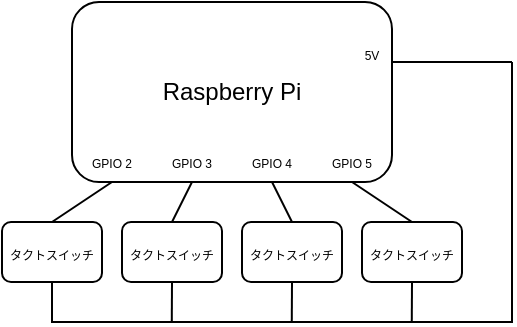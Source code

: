 <mxfile version="20.8.3" type="github" pages="2">
  <diagram id="VHPRk2_3d451nMIRL2ol" name="電気回路">
    <mxGraphModel dx="481" dy="340" grid="1" gridSize="10" guides="1" tooltips="1" connect="1" arrows="1" fold="1" page="1" pageScale="1" pageWidth="850" pageHeight="1100" math="0" shadow="0">
      <root>
        <mxCell id="0" />
        <mxCell id="1" parent="0" />
        <mxCell id="nGYnb3SqcxXHNx_VlGHe-1" value="Raspberry Pi" style="rounded=1;whiteSpace=wrap;html=1;" vertex="1" parent="1">
          <mxGeometry x="300" y="150" width="160" height="90" as="geometry" />
        </mxCell>
        <mxCell id="6Atb2rlf8WPxGSMtJDjQ-16" style="rounded=0;orthogonalLoop=1;jettySize=auto;html=1;exitX=0.5;exitY=1;exitDx=0;exitDy=0;fontSize=6;startArrow=none;startFill=0;endArrow=none;endFill=0;" edge="1" parent="1" source="nGYnb3SqcxXHNx_VlGHe-2">
          <mxGeometry relative="1" as="geometry">
            <mxPoint x="520" y="180" as="targetPoint" />
            <Array as="points">
              <mxPoint x="290" y="310" />
              <mxPoint x="520" y="310" />
            </Array>
          </mxGeometry>
        </mxCell>
        <mxCell id="nGYnb3SqcxXHNx_VlGHe-2" value="&lt;font style=&quot;font-size: 6px;&quot;&gt;タクトスイッチ&lt;/font&gt;" style="rounded=1;whiteSpace=wrap;html=1;" vertex="1" parent="1">
          <mxGeometry x="265" y="260" width="50" height="30" as="geometry" />
        </mxCell>
        <mxCell id="6Atb2rlf8WPxGSMtJDjQ-2" value="&lt;font style=&quot;font-size: 6px;&quot;&gt;GPIO 2&lt;br&gt;&lt;/font&gt;" style="text;html=1;strokeColor=none;fillColor=none;align=center;verticalAlign=middle;whiteSpace=wrap;rounded=0;fontSize=8;" vertex="1" parent="1">
          <mxGeometry x="300" y="220" width="40" height="20" as="geometry" />
        </mxCell>
        <mxCell id="6Atb2rlf8WPxGSMtJDjQ-3" value="&lt;font style=&quot;font-size: 6px;&quot;&gt;GPIO 3&lt;br&gt;&lt;/font&gt;" style="text;html=1;strokeColor=none;fillColor=none;align=center;verticalAlign=middle;whiteSpace=wrap;rounded=0;fontSize=8;" vertex="1" parent="1">
          <mxGeometry x="340" y="220" width="40" height="20" as="geometry" />
        </mxCell>
        <mxCell id="6Atb2rlf8WPxGSMtJDjQ-4" value="&lt;font style=&quot;font-size: 6px;&quot;&gt;GPIO 4&lt;br&gt;&lt;/font&gt;" style="text;html=1;strokeColor=none;fillColor=none;align=center;verticalAlign=middle;whiteSpace=wrap;rounded=0;fontSize=8;" vertex="1" parent="1">
          <mxGeometry x="380" y="220" width="40" height="20" as="geometry" />
        </mxCell>
        <mxCell id="6Atb2rlf8WPxGSMtJDjQ-5" value="&lt;font style=&quot;font-size: 6px;&quot;&gt;GPIO 5&lt;br&gt;&lt;/font&gt;" style="text;html=1;strokeColor=none;fillColor=none;align=center;verticalAlign=middle;whiteSpace=wrap;rounded=0;fontSize=8;" vertex="1" parent="1">
          <mxGeometry x="420" y="220" width="40" height="20" as="geometry" />
        </mxCell>
        <mxCell id="6Atb2rlf8WPxGSMtJDjQ-17" style="edgeStyle=none;rounded=0;orthogonalLoop=1;jettySize=auto;html=1;exitX=0.5;exitY=1;exitDx=0;exitDy=0;fontSize=6;startArrow=none;startFill=0;endArrow=none;endFill=0;" edge="1" parent="1" source="6Atb2rlf8WPxGSMtJDjQ-6">
          <mxGeometry relative="1" as="geometry">
            <mxPoint x="349.889" y="310" as="targetPoint" />
          </mxGeometry>
        </mxCell>
        <mxCell id="6Atb2rlf8WPxGSMtJDjQ-6" value="&lt;font style=&quot;font-size: 6px;&quot;&gt;タクトスイッチ&lt;/font&gt;" style="rounded=1;whiteSpace=wrap;html=1;" vertex="1" parent="1">
          <mxGeometry x="325" y="260" width="50" height="30" as="geometry" />
        </mxCell>
        <mxCell id="6Atb2rlf8WPxGSMtJDjQ-18" style="edgeStyle=none;rounded=0;orthogonalLoop=1;jettySize=auto;html=1;exitX=0.5;exitY=1;exitDx=0;exitDy=0;fontSize=6;startArrow=none;startFill=0;endArrow=none;endFill=0;" edge="1" parent="1" source="6Atb2rlf8WPxGSMtJDjQ-7">
          <mxGeometry relative="1" as="geometry">
            <mxPoint x="409.889" y="310" as="targetPoint" />
          </mxGeometry>
        </mxCell>
        <mxCell id="6Atb2rlf8WPxGSMtJDjQ-7" value="&lt;font style=&quot;font-size: 6px;&quot;&gt;タクトスイッチ&lt;/font&gt;" style="rounded=1;whiteSpace=wrap;html=1;" vertex="1" parent="1">
          <mxGeometry x="385" y="260" width="50" height="30" as="geometry" />
        </mxCell>
        <mxCell id="6Atb2rlf8WPxGSMtJDjQ-19" style="edgeStyle=none;rounded=0;orthogonalLoop=1;jettySize=auto;html=1;exitX=0.5;exitY=1;exitDx=0;exitDy=0;fontSize=6;startArrow=none;startFill=0;endArrow=none;endFill=0;" edge="1" parent="1" source="6Atb2rlf8WPxGSMtJDjQ-8">
          <mxGeometry relative="1" as="geometry">
            <mxPoint x="469.889" y="310" as="targetPoint" />
          </mxGeometry>
        </mxCell>
        <mxCell id="6Atb2rlf8WPxGSMtJDjQ-8" value="&lt;font style=&quot;font-size: 6px;&quot;&gt;タクトスイッチ&lt;/font&gt;" style="rounded=1;whiteSpace=wrap;html=1;" vertex="1" parent="1">
          <mxGeometry x="445" y="260" width="50" height="30" as="geometry" />
        </mxCell>
        <mxCell id="6Atb2rlf8WPxGSMtJDjQ-9" value="" style="endArrow=none;html=1;rounded=0;fontSize=6;entryX=0.5;entryY=1;entryDx=0;entryDy=0;exitX=0.5;exitY=0;exitDx=0;exitDy=0;" edge="1" parent="1" source="nGYnb3SqcxXHNx_VlGHe-2" target="6Atb2rlf8WPxGSMtJDjQ-2">
          <mxGeometry width="50" height="50" relative="1" as="geometry">
            <mxPoint x="370" y="270" as="sourcePoint" />
            <mxPoint x="420" y="220" as="targetPoint" />
          </mxGeometry>
        </mxCell>
        <mxCell id="6Atb2rlf8WPxGSMtJDjQ-10" value="" style="endArrow=none;html=1;rounded=0;fontSize=6;entryX=0.5;entryY=1;entryDx=0;entryDy=0;exitX=0.5;exitY=0;exitDx=0;exitDy=0;" edge="1" parent="1" source="6Atb2rlf8WPxGSMtJDjQ-6" target="6Atb2rlf8WPxGSMtJDjQ-3">
          <mxGeometry width="50" height="50" relative="1" as="geometry">
            <mxPoint x="300" y="270" as="sourcePoint" />
            <mxPoint x="330" y="250" as="targetPoint" />
          </mxGeometry>
        </mxCell>
        <mxCell id="6Atb2rlf8WPxGSMtJDjQ-11" value="" style="endArrow=none;html=1;rounded=0;fontSize=6;entryX=0.5;entryY=1;entryDx=0;entryDy=0;exitX=0.5;exitY=0;exitDx=0;exitDy=0;" edge="1" parent="1" source="6Atb2rlf8WPxGSMtJDjQ-7" target="6Atb2rlf8WPxGSMtJDjQ-4">
          <mxGeometry width="50" height="50" relative="1" as="geometry">
            <mxPoint x="360" y="270" as="sourcePoint" />
            <mxPoint x="370" y="250" as="targetPoint" />
          </mxGeometry>
        </mxCell>
        <mxCell id="6Atb2rlf8WPxGSMtJDjQ-12" value="" style="endArrow=none;html=1;rounded=0;fontSize=6;entryX=0.5;entryY=1;entryDx=0;entryDy=0;exitX=0.5;exitY=0;exitDx=0;exitDy=0;" edge="1" parent="1" source="6Atb2rlf8WPxGSMtJDjQ-8" target="6Atb2rlf8WPxGSMtJDjQ-5">
          <mxGeometry width="50" height="50" relative="1" as="geometry">
            <mxPoint x="420" y="270" as="sourcePoint" />
            <mxPoint x="410" y="250" as="targetPoint" />
          </mxGeometry>
        </mxCell>
        <mxCell id="6Atb2rlf8WPxGSMtJDjQ-13" value="5V" style="text;html=1;strokeColor=none;fillColor=none;align=center;verticalAlign=middle;whiteSpace=wrap;rounded=0;fontSize=6;" vertex="1" parent="1">
          <mxGeometry x="440" y="170" width="20" height="13.33" as="geometry" />
        </mxCell>
        <mxCell id="6Atb2rlf8WPxGSMtJDjQ-14" value="" style="endArrow=none;html=1;rounded=0;fontSize=6;exitX=1;exitY=0.75;exitDx=0;exitDy=0;" edge="1" parent="1" source="6Atb2rlf8WPxGSMtJDjQ-13">
          <mxGeometry width="50" height="50" relative="1" as="geometry">
            <mxPoint x="410" y="240" as="sourcePoint" />
            <mxPoint x="520" y="180" as="targetPoint" />
          </mxGeometry>
        </mxCell>
      </root>
    </mxGraphModel>
  </diagram>
  <diagram id="eNpPyuPovUUd3XVtNOtj" name="システム構成">
    <mxGraphModel dx="442" dy="312" grid="1" gridSize="10" guides="1" tooltips="1" connect="1" arrows="1" fold="1" page="1" pageScale="1" pageWidth="850" pageHeight="1100" math="0" shadow="0">
      <root>
        <mxCell id="0" />
        <mxCell id="1" parent="0" />
        <mxCell id="RLj1Ze0t6-VjIFBlHJoK-1" value="GCP" style="rounded=1;whiteSpace=wrap;html=1;fontSize=8;" vertex="1" parent="1">
          <mxGeometry x="370" y="140" width="120" height="60" as="geometry" />
        </mxCell>
      </root>
    </mxGraphModel>
  </diagram>
</mxfile>
